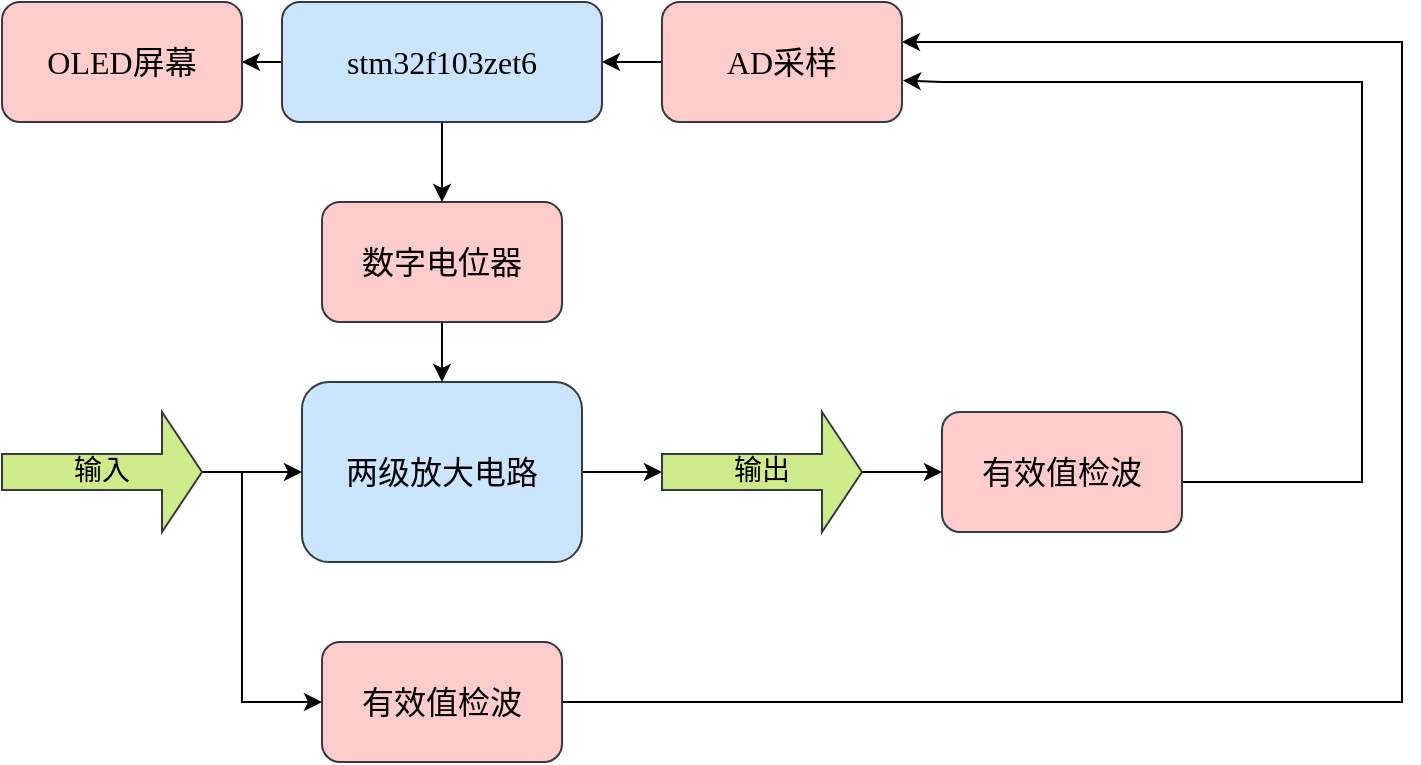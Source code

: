 <mxfile version="24.4.0" type="device">
  <diagram name="第 1 页" id="cFR5xNAj5ELoeVdKAaDF">
    <mxGraphModel dx="1106" dy="810" grid="1" gridSize="10" guides="1" tooltips="1" connect="1" arrows="1" fold="1" page="1" pageScale="1" pageWidth="827" pageHeight="1169" background="none" math="0" shadow="0">
      <root>
        <mxCell id="0" />
        <mxCell id="1" parent="0" />
        <mxCell id="bxVHz7VNTtfj_gif1FXi-20" value="" style="edgeStyle=orthogonalEdgeStyle;rounded=0;orthogonalLoop=1;jettySize=auto;html=1;" parent="1" source="bxVHz7VNTtfj_gif1FXi-1" target="bxVHz7VNTtfj_gif1FXi-19" edge="1">
          <mxGeometry relative="1" as="geometry" />
        </mxCell>
        <mxCell id="bxVHz7VNTtfj_gif1FXi-1" value="&lt;font face=&quot;Lucida Console&quot; style=&quot;font-size: 16px;&quot;&gt;两级放大电路&lt;/font&gt;" style="rounded=1;whiteSpace=wrap;html=1;fillColor=#cce5ff;strokeColor=#36393d;" parent="1" vertex="1">
          <mxGeometry x="310" y="350" width="140" height="90" as="geometry" />
        </mxCell>
        <mxCell id="bxVHz7VNTtfj_gif1FXi-29" value="" style="edgeStyle=orthogonalEdgeStyle;rounded=0;orthogonalLoop=1;jettySize=auto;html=1;" parent="1" source="bxVHz7VNTtfj_gif1FXi-2" target="bxVHz7VNTtfj_gif1FXi-1" edge="1">
          <mxGeometry relative="1" as="geometry" />
        </mxCell>
        <mxCell id="bxVHz7VNTtfj_gif1FXi-2" value="&lt;font face=&quot;Lucida Console&quot; style=&quot;font-size: 16px;&quot;&gt;数字电位器&lt;/font&gt;" style="rounded=1;whiteSpace=wrap;html=1;fillColor=#ffcccc;strokeColor=#36393d;" parent="1" vertex="1">
          <mxGeometry x="320" y="260" width="120" height="60" as="geometry" />
        </mxCell>
        <mxCell id="bxVHz7VNTtfj_gif1FXi-28" style="edgeStyle=orthogonalEdgeStyle;rounded=0;orthogonalLoop=1;jettySize=auto;html=1;exitX=1;exitY=0.5;exitDx=0;exitDy=0;" parent="1" source="bxVHz7VNTtfj_gif1FXi-3" edge="1">
          <mxGeometry relative="1" as="geometry">
            <mxPoint x="450" y="510.029" as="sourcePoint" />
            <mxPoint x="610" y="180" as="targetPoint" />
            <Array as="points">
              <mxPoint x="860" y="510" />
              <mxPoint x="860" y="180" />
            </Array>
          </mxGeometry>
        </mxCell>
        <mxCell id="bxVHz7VNTtfj_gif1FXi-3" value="&lt;font face=&quot;Lucida Console&quot; style=&quot;font-size: 16px;&quot;&gt;有效值检波&lt;/font&gt;" style="rounded=1;whiteSpace=wrap;html=1;fillColor=#ffcccc;strokeColor=#36393d;" parent="1" vertex="1">
          <mxGeometry x="320" y="480" width="120" height="60" as="geometry" />
        </mxCell>
        <mxCell id="bxVHz7VNTtfj_gif1FXi-27" style="edgeStyle=orthogonalEdgeStyle;rounded=0;orthogonalLoop=1;jettySize=auto;html=1;exitX=1;exitY=0.583;exitDx=0;exitDy=0;exitPerimeter=0;entryX=1.004;entryY=0.655;entryDx=0;entryDy=0;entryPerimeter=0;" parent="1" source="bxVHz7VNTtfj_gif1FXi-4" target="bxVHz7VNTtfj_gif1FXi-9" edge="1">
          <mxGeometry relative="1" as="geometry">
            <mxPoint x="620" y="200" as="targetPoint" />
            <mxPoint x="770" y="392.5" as="sourcePoint" />
            <Array as="points">
              <mxPoint x="840" y="400" />
              <mxPoint x="840" y="200" />
              <mxPoint x="630" y="200" />
            </Array>
          </mxGeometry>
        </mxCell>
        <mxCell id="bxVHz7VNTtfj_gif1FXi-4" value="&lt;font face=&quot;Lucida Console&quot; style=&quot;font-size: 16px;&quot;&gt;有效值检波&lt;/font&gt;" style="rounded=1;whiteSpace=wrap;html=1;fillColor=#ffcccc;strokeColor=#36393d;" parent="1" vertex="1">
          <mxGeometry x="630" y="365" width="120" height="60" as="geometry" />
        </mxCell>
        <mxCell id="bxVHz7VNTtfj_gif1FXi-18" value="" style="edgeStyle=orthogonalEdgeStyle;rounded=0;orthogonalLoop=1;jettySize=auto;html=1;" parent="1" source="bxVHz7VNTtfj_gif1FXi-9" target="bxVHz7VNTtfj_gif1FXi-10" edge="1">
          <mxGeometry relative="1" as="geometry" />
        </mxCell>
        <mxCell id="bxVHz7VNTtfj_gif1FXi-9" value="&lt;font face=&quot;Lucida Console&quot; style=&quot;font-size: 16px;&quot;&gt;AD采样&lt;/font&gt;" style="rounded=1;whiteSpace=wrap;html=1;fillColor=#ffcccc;strokeColor=#36393d;" parent="1" vertex="1">
          <mxGeometry x="490" y="160" width="120" height="60" as="geometry" />
        </mxCell>
        <mxCell id="bxVHz7VNTtfj_gif1FXi-15" value="" style="edgeStyle=orthogonalEdgeStyle;rounded=0;orthogonalLoop=1;jettySize=auto;html=1;" parent="1" source="bxVHz7VNTtfj_gif1FXi-10" target="bxVHz7VNTtfj_gif1FXi-11" edge="1">
          <mxGeometry relative="1" as="geometry" />
        </mxCell>
        <mxCell id="bxVHz7VNTtfj_gif1FXi-16" value="" style="edgeStyle=orthogonalEdgeStyle;rounded=0;orthogonalLoop=1;jettySize=auto;html=1;" parent="1" source="bxVHz7VNTtfj_gif1FXi-10" target="bxVHz7VNTtfj_gif1FXi-2" edge="1">
          <mxGeometry relative="1" as="geometry" />
        </mxCell>
        <mxCell id="bxVHz7VNTtfj_gif1FXi-10" value="&lt;font face=&quot;Lucida Console&quot; style=&quot;font-size: 16px;&quot;&gt;stm32f103zet6&lt;/font&gt;" style="rounded=1;whiteSpace=wrap;html=1;fillColor=#cce5ff;strokeColor=#36393d;" parent="1" vertex="1">
          <mxGeometry x="300" y="160" width="160" height="60" as="geometry" />
        </mxCell>
        <mxCell id="bxVHz7VNTtfj_gif1FXi-11" value="&lt;font face=&quot;Lucida Console&quot; style=&quot;font-size: 16px;&quot;&gt;OLED屏幕&lt;/font&gt;" style="rounded=1;whiteSpace=wrap;html=1;fillColor=#ffcccc;strokeColor=#36393d;" parent="1" vertex="1">
          <mxGeometry x="160" y="160" width="120" height="60" as="geometry" />
        </mxCell>
        <mxCell id="bxVHz7VNTtfj_gif1FXi-14" style="edgeStyle=orthogonalEdgeStyle;rounded=0;orthogonalLoop=1;jettySize=auto;html=1;entryX=0;entryY=0.5;entryDx=0;entryDy=0;" parent="1" source="bxVHz7VNTtfj_gif1FXi-13" target="bxVHz7VNTtfj_gif1FXi-1" edge="1">
          <mxGeometry relative="1" as="geometry" />
        </mxCell>
        <mxCell id="bxVHz7VNTtfj_gif1FXi-23" style="edgeStyle=orthogonalEdgeStyle;rounded=0;orthogonalLoop=1;jettySize=auto;html=1;entryX=0;entryY=0.5;entryDx=0;entryDy=0;" parent="1" source="bxVHz7VNTtfj_gif1FXi-13" target="bxVHz7VNTtfj_gif1FXi-3" edge="1">
          <mxGeometry relative="1" as="geometry">
            <Array as="points">
              <mxPoint x="280" y="395" />
              <mxPoint x="280" y="510" />
            </Array>
          </mxGeometry>
        </mxCell>
        <mxCell id="bxVHz7VNTtfj_gif1FXi-13" value="&lt;font face=&quot;Lucida Console&quot; style=&quot;font-size: 14px;&quot;&gt;输入&lt;/font&gt;" style="shape=singleArrow;whiteSpace=wrap;html=1;fillColor=#cdeb8b;strokeColor=#36393d;" parent="1" vertex="1">
          <mxGeometry x="160" y="365" width="100" height="60" as="geometry" />
        </mxCell>
        <mxCell id="bxVHz7VNTtfj_gif1FXi-21" value="" style="edgeStyle=orthogonalEdgeStyle;rounded=0;orthogonalLoop=1;jettySize=auto;html=1;" parent="1" source="bxVHz7VNTtfj_gif1FXi-19" target="bxVHz7VNTtfj_gif1FXi-4" edge="1">
          <mxGeometry relative="1" as="geometry" />
        </mxCell>
        <mxCell id="bxVHz7VNTtfj_gif1FXi-19" value="&lt;font face=&quot;Lucida Console&quot; style=&quot;font-size: 14px;&quot;&gt;输出&lt;/font&gt;" style="shape=singleArrow;whiteSpace=wrap;html=1;fillColor=#cdeb8b;strokeColor=#36393d;" parent="1" vertex="1">
          <mxGeometry x="490" y="365" width="100" height="60" as="geometry" />
        </mxCell>
      </root>
    </mxGraphModel>
  </diagram>
</mxfile>

